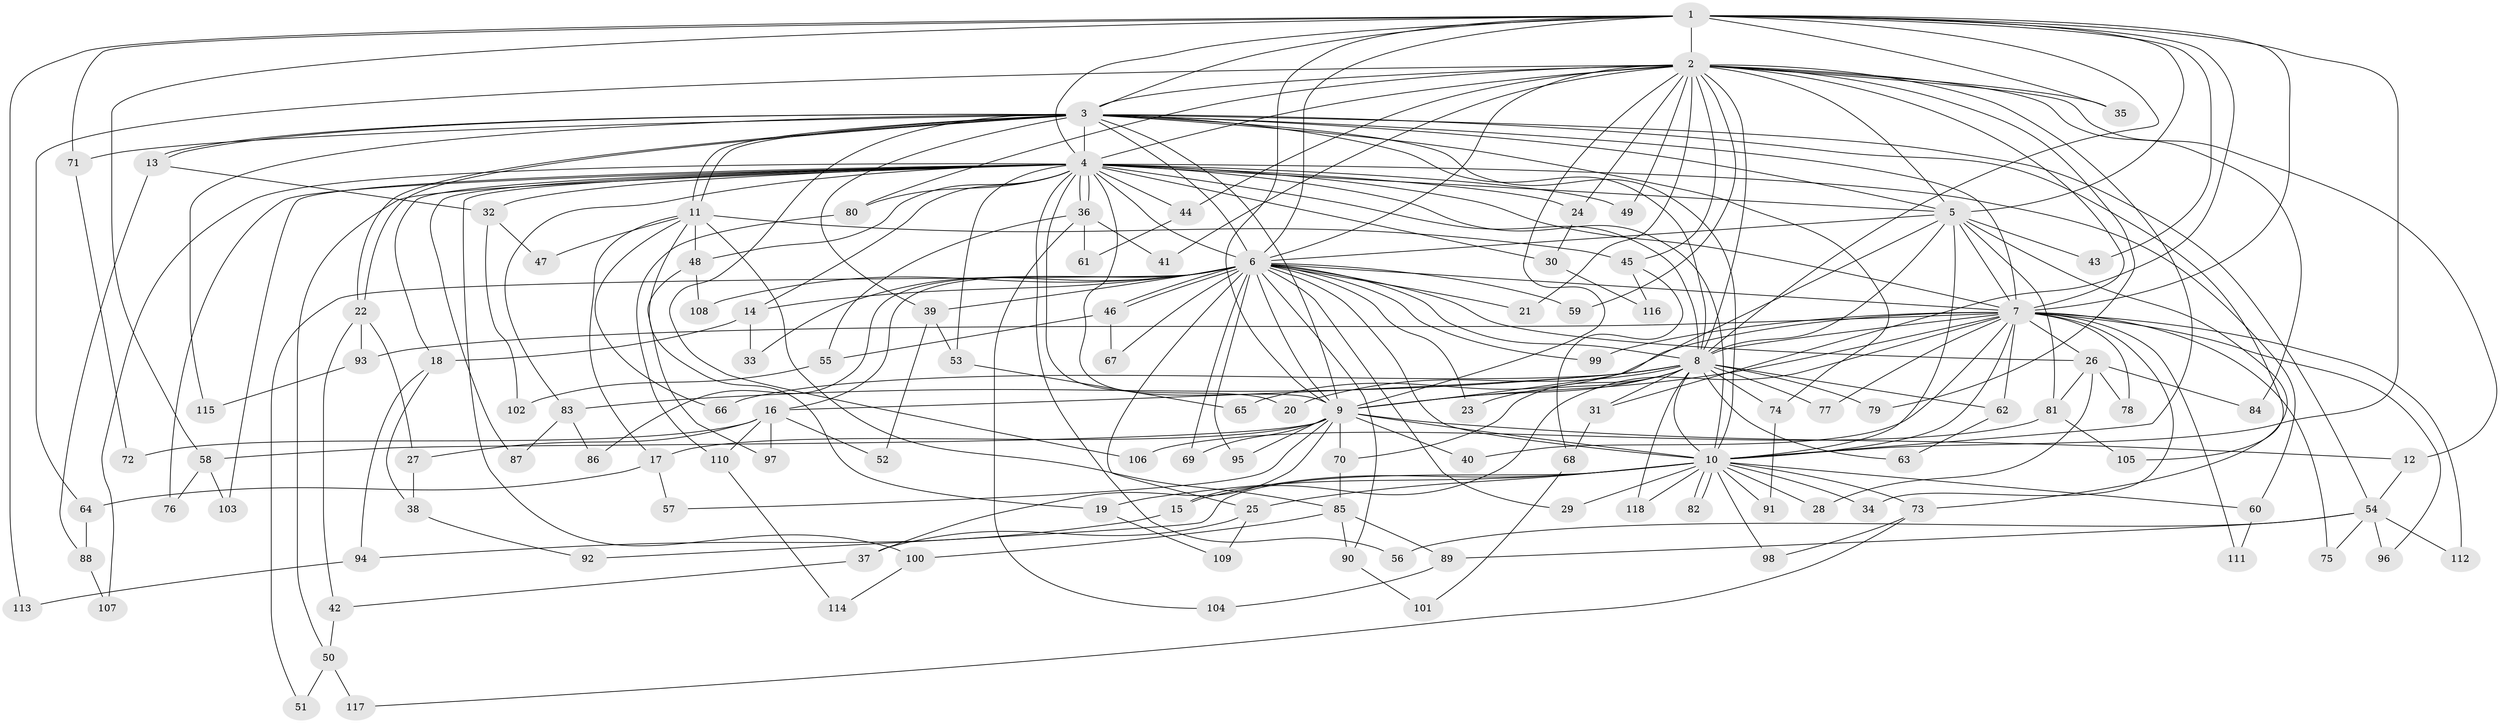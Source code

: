 // Generated by graph-tools (version 1.1) at 2025/01/03/09/25 03:01:17]
// undirected, 118 vertices, 261 edges
graph export_dot {
graph [start="1"]
  node [color=gray90,style=filled];
  1;
  2;
  3;
  4;
  5;
  6;
  7;
  8;
  9;
  10;
  11;
  12;
  13;
  14;
  15;
  16;
  17;
  18;
  19;
  20;
  21;
  22;
  23;
  24;
  25;
  26;
  27;
  28;
  29;
  30;
  31;
  32;
  33;
  34;
  35;
  36;
  37;
  38;
  39;
  40;
  41;
  42;
  43;
  44;
  45;
  46;
  47;
  48;
  49;
  50;
  51;
  52;
  53;
  54;
  55;
  56;
  57;
  58;
  59;
  60;
  61;
  62;
  63;
  64;
  65;
  66;
  67;
  68;
  69;
  70;
  71;
  72;
  73;
  74;
  75;
  76;
  77;
  78;
  79;
  80;
  81;
  82;
  83;
  84;
  85;
  86;
  87;
  88;
  89;
  90;
  91;
  92;
  93;
  94;
  95;
  96;
  97;
  98;
  99;
  100;
  101;
  102;
  103;
  104;
  105;
  106;
  107;
  108;
  109;
  110;
  111;
  112;
  113;
  114;
  115;
  116;
  117;
  118;
  1 -- 2;
  1 -- 3;
  1 -- 4;
  1 -- 5;
  1 -- 6;
  1 -- 7;
  1 -- 8;
  1 -- 9;
  1 -- 10;
  1 -- 31;
  1 -- 35;
  1 -- 43;
  1 -- 58;
  1 -- 71;
  1 -- 113;
  2 -- 3;
  2 -- 4;
  2 -- 5;
  2 -- 6;
  2 -- 7;
  2 -- 8;
  2 -- 9;
  2 -- 10;
  2 -- 12;
  2 -- 21;
  2 -- 24;
  2 -- 35;
  2 -- 41;
  2 -- 44;
  2 -- 45;
  2 -- 49;
  2 -- 59;
  2 -- 64;
  2 -- 79;
  2 -- 80;
  2 -- 84;
  3 -- 4;
  3 -- 5;
  3 -- 6;
  3 -- 7;
  3 -- 8;
  3 -- 9;
  3 -- 10;
  3 -- 11;
  3 -- 11;
  3 -- 13;
  3 -- 13;
  3 -- 22;
  3 -- 22;
  3 -- 39;
  3 -- 54;
  3 -- 71;
  3 -- 74;
  3 -- 105;
  3 -- 106;
  3 -- 115;
  4 -- 5;
  4 -- 6;
  4 -- 7;
  4 -- 8;
  4 -- 9;
  4 -- 10;
  4 -- 14;
  4 -- 18;
  4 -- 20;
  4 -- 24;
  4 -- 30;
  4 -- 32;
  4 -- 36;
  4 -- 36;
  4 -- 44;
  4 -- 48;
  4 -- 49;
  4 -- 50;
  4 -- 53;
  4 -- 56;
  4 -- 60;
  4 -- 76;
  4 -- 80;
  4 -- 83;
  4 -- 87;
  4 -- 100;
  4 -- 103;
  4 -- 107;
  5 -- 6;
  5 -- 7;
  5 -- 8;
  5 -- 9;
  5 -- 10;
  5 -- 43;
  5 -- 73;
  5 -- 81;
  6 -- 7;
  6 -- 8;
  6 -- 9;
  6 -- 10;
  6 -- 14;
  6 -- 16;
  6 -- 21;
  6 -- 23;
  6 -- 25;
  6 -- 26;
  6 -- 29;
  6 -- 33;
  6 -- 39;
  6 -- 46;
  6 -- 46;
  6 -- 51;
  6 -- 59;
  6 -- 67;
  6 -- 69;
  6 -- 86;
  6 -- 90;
  6 -- 95;
  6 -- 99;
  6 -- 108;
  7 -- 8;
  7 -- 9;
  7 -- 10;
  7 -- 15;
  7 -- 26;
  7 -- 34;
  7 -- 40;
  7 -- 62;
  7 -- 65;
  7 -- 75;
  7 -- 77;
  7 -- 78;
  7 -- 93;
  7 -- 96;
  7 -- 99;
  7 -- 111;
  7 -- 112;
  8 -- 9;
  8 -- 10;
  8 -- 16;
  8 -- 20;
  8 -- 23;
  8 -- 31;
  8 -- 62;
  8 -- 63;
  8 -- 66;
  8 -- 70;
  8 -- 74;
  8 -- 77;
  8 -- 79;
  8 -- 83;
  8 -- 118;
  9 -- 10;
  9 -- 12;
  9 -- 17;
  9 -- 37;
  9 -- 40;
  9 -- 57;
  9 -- 58;
  9 -- 69;
  9 -- 70;
  9 -- 95;
  10 -- 15;
  10 -- 19;
  10 -- 25;
  10 -- 28;
  10 -- 29;
  10 -- 34;
  10 -- 60;
  10 -- 73;
  10 -- 82;
  10 -- 82;
  10 -- 91;
  10 -- 92;
  10 -- 98;
  10 -- 118;
  11 -- 17;
  11 -- 19;
  11 -- 45;
  11 -- 47;
  11 -- 48;
  11 -- 66;
  11 -- 85;
  12 -- 54;
  13 -- 32;
  13 -- 88;
  14 -- 18;
  14 -- 33;
  15 -- 94;
  16 -- 27;
  16 -- 52;
  16 -- 72;
  16 -- 97;
  16 -- 110;
  17 -- 57;
  17 -- 64;
  18 -- 38;
  18 -- 94;
  19 -- 109;
  22 -- 27;
  22 -- 42;
  22 -- 93;
  24 -- 30;
  25 -- 37;
  25 -- 109;
  26 -- 28;
  26 -- 78;
  26 -- 81;
  26 -- 84;
  27 -- 38;
  30 -- 116;
  31 -- 68;
  32 -- 47;
  32 -- 102;
  36 -- 41;
  36 -- 55;
  36 -- 61;
  36 -- 104;
  37 -- 42;
  38 -- 92;
  39 -- 52;
  39 -- 53;
  42 -- 50;
  44 -- 61;
  45 -- 68;
  45 -- 116;
  46 -- 55;
  46 -- 67;
  48 -- 97;
  48 -- 108;
  50 -- 51;
  50 -- 117;
  53 -- 65;
  54 -- 56;
  54 -- 75;
  54 -- 89;
  54 -- 96;
  54 -- 112;
  55 -- 102;
  58 -- 76;
  58 -- 103;
  60 -- 111;
  62 -- 63;
  64 -- 88;
  68 -- 101;
  70 -- 85;
  71 -- 72;
  73 -- 98;
  73 -- 117;
  74 -- 91;
  80 -- 110;
  81 -- 105;
  81 -- 106;
  83 -- 86;
  83 -- 87;
  85 -- 89;
  85 -- 90;
  85 -- 100;
  88 -- 107;
  89 -- 104;
  90 -- 101;
  93 -- 115;
  94 -- 113;
  100 -- 114;
  110 -- 114;
}
